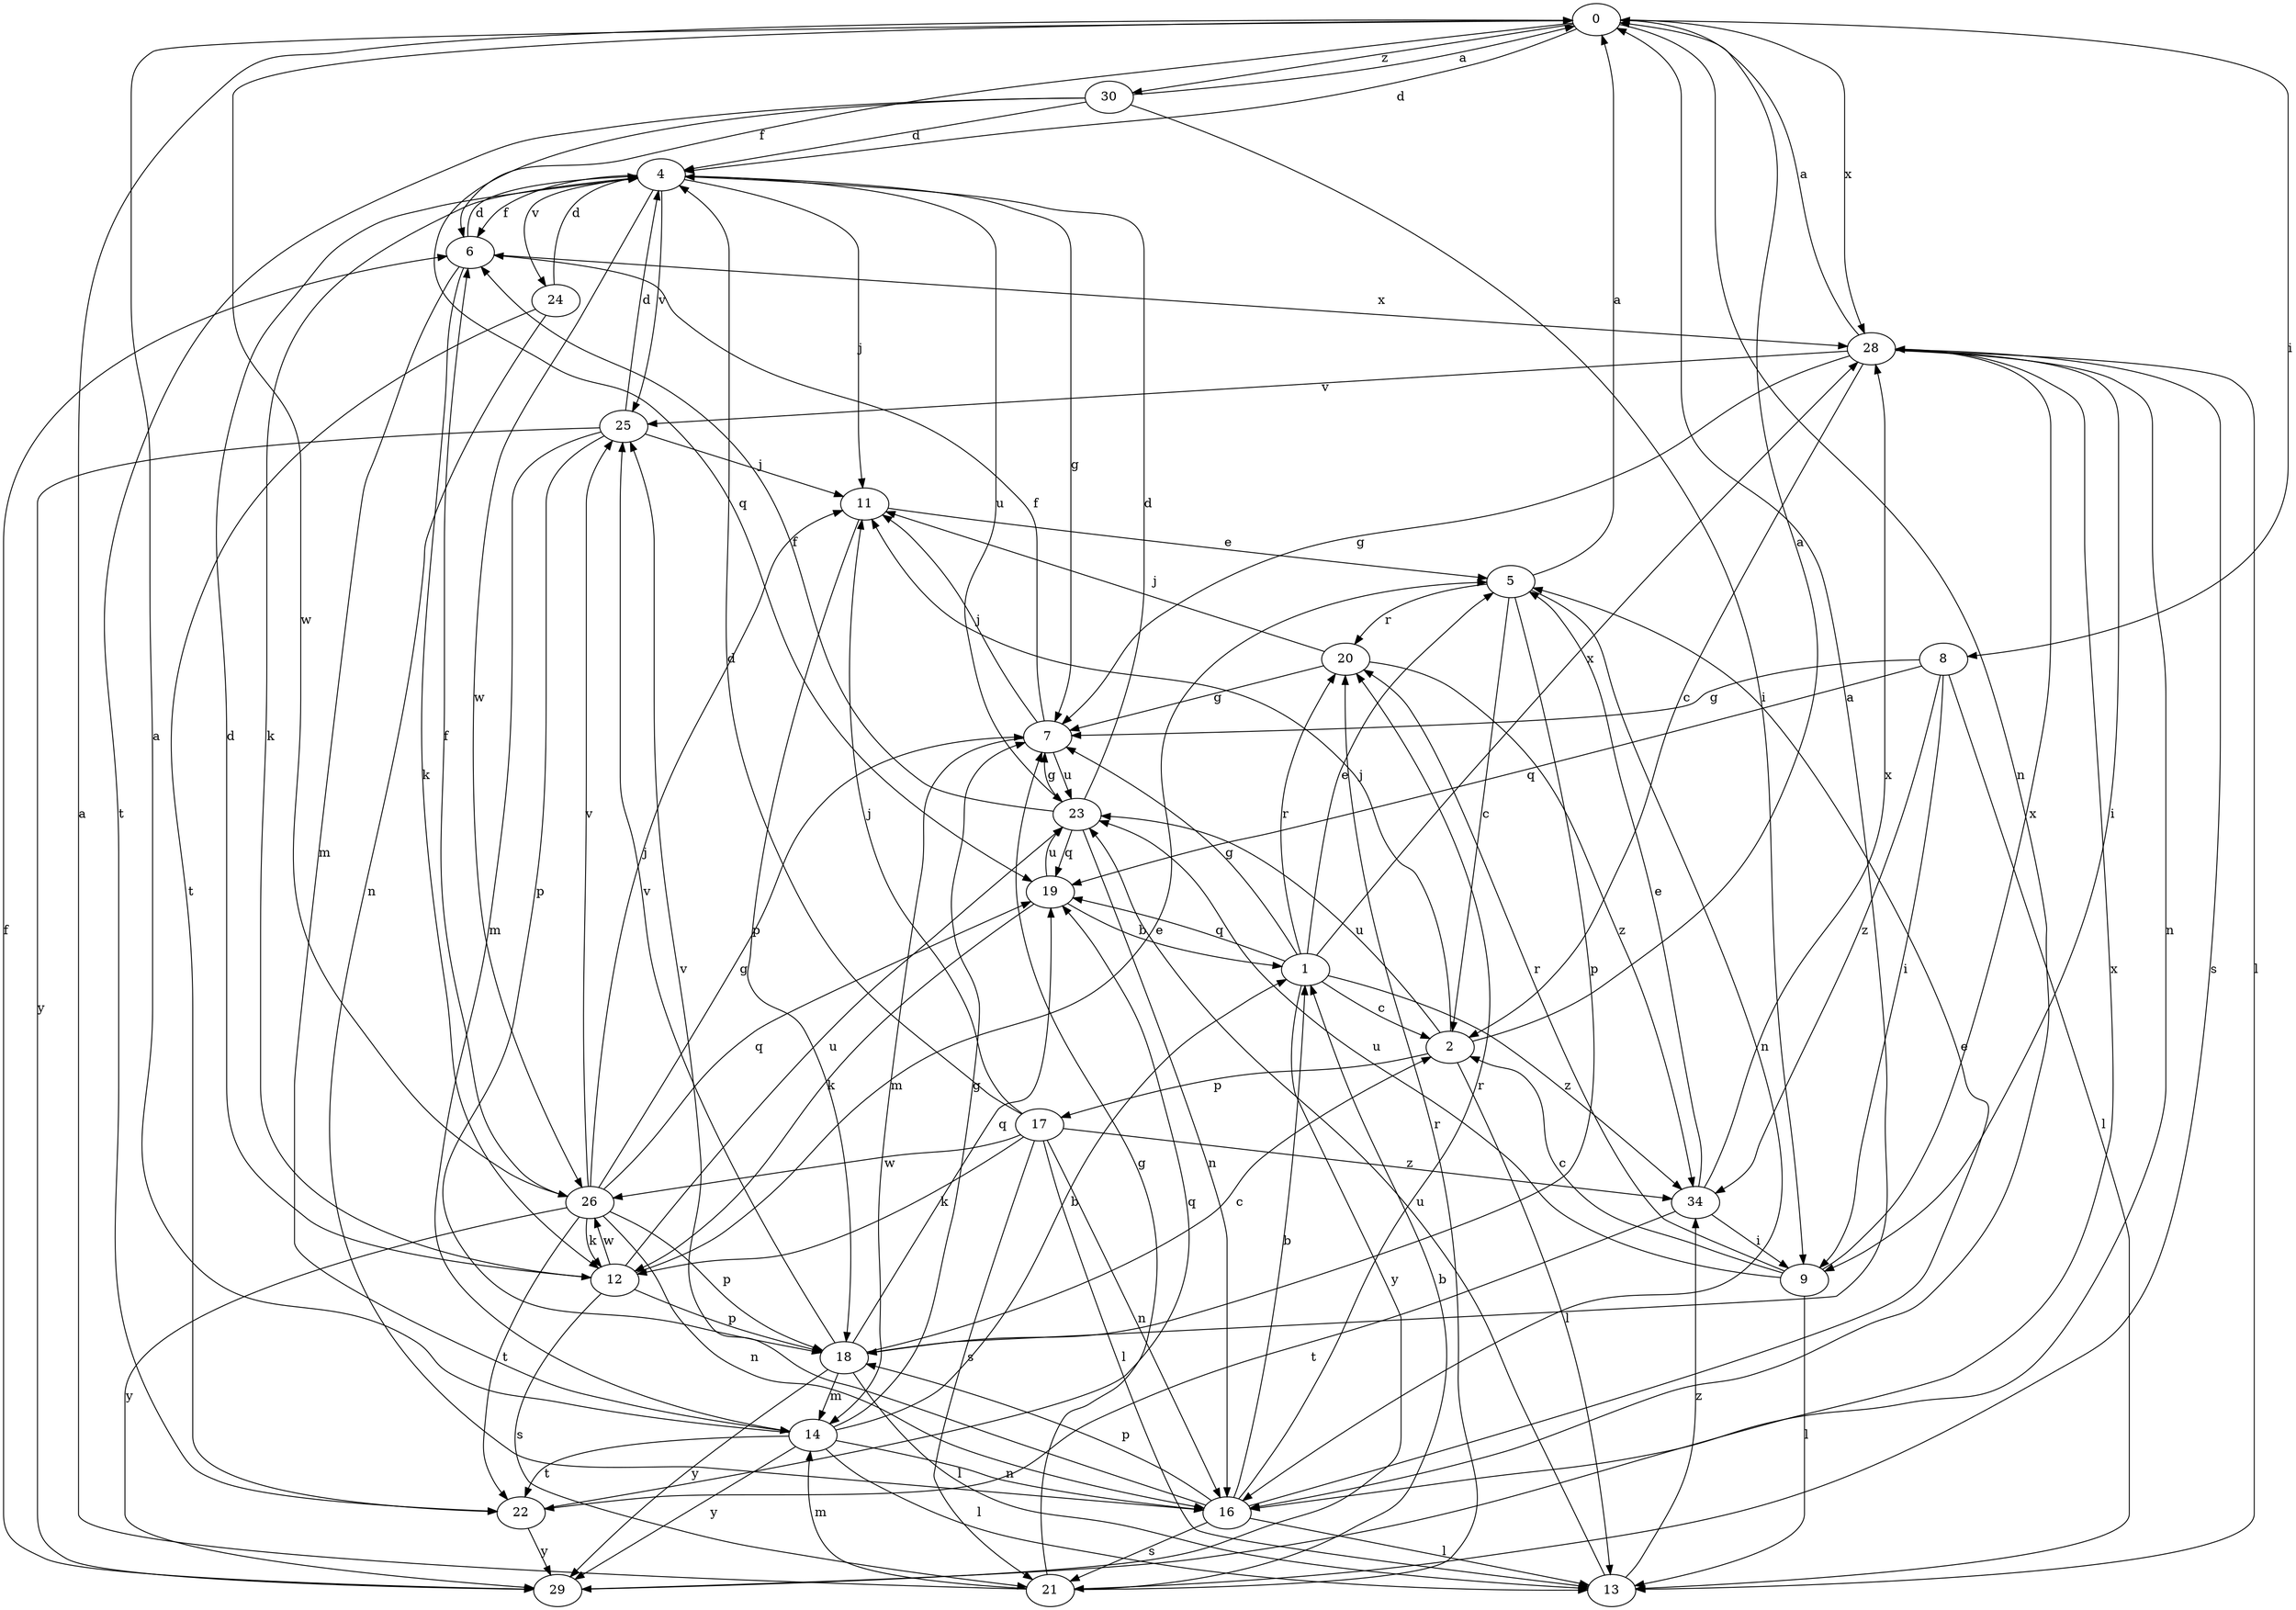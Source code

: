 strict digraph  {
0;
1;
2;
4;
5;
6;
7;
8;
9;
11;
12;
13;
14;
16;
17;
18;
19;
20;
21;
22;
23;
24;
25;
26;
28;
29;
30;
34;
0 -> 4  [label=d];
0 -> 6  [label=f];
0 -> 8  [label=i];
0 -> 16  [label=n];
0 -> 26  [label=w];
0 -> 28  [label=x];
0 -> 30  [label=z];
1 -> 2  [label=c];
1 -> 5  [label=e];
1 -> 7  [label=g];
1 -> 19  [label=q];
1 -> 20  [label=r];
1 -> 28  [label=x];
1 -> 29  [label=y];
1 -> 34  [label=z];
2 -> 0  [label=a];
2 -> 11  [label=j];
2 -> 13  [label=l];
2 -> 17  [label=p];
2 -> 23  [label=u];
4 -> 6  [label=f];
4 -> 7  [label=g];
4 -> 11  [label=j];
4 -> 12  [label=k];
4 -> 23  [label=u];
4 -> 24  [label=v];
4 -> 25  [label=v];
4 -> 26  [label=w];
5 -> 0  [label=a];
5 -> 2  [label=c];
5 -> 16  [label=n];
5 -> 18  [label=p];
5 -> 20  [label=r];
6 -> 4  [label=d];
6 -> 12  [label=k];
6 -> 14  [label=m];
6 -> 28  [label=x];
7 -> 6  [label=f];
7 -> 11  [label=j];
7 -> 14  [label=m];
7 -> 23  [label=u];
8 -> 7  [label=g];
8 -> 9  [label=i];
8 -> 13  [label=l];
8 -> 19  [label=q];
8 -> 34  [label=z];
9 -> 2  [label=c];
9 -> 13  [label=l];
9 -> 20  [label=r];
9 -> 23  [label=u];
9 -> 28  [label=x];
11 -> 5  [label=e];
11 -> 18  [label=p];
12 -> 4  [label=d];
12 -> 5  [label=e];
12 -> 18  [label=p];
12 -> 21  [label=s];
12 -> 23  [label=u];
12 -> 26  [label=w];
13 -> 23  [label=u];
13 -> 34  [label=z];
14 -> 0  [label=a];
14 -> 1  [label=b];
14 -> 7  [label=g];
14 -> 13  [label=l];
14 -> 16  [label=n];
14 -> 22  [label=t];
14 -> 29  [label=y];
16 -> 1  [label=b];
16 -> 5  [label=e];
16 -> 13  [label=l];
16 -> 18  [label=p];
16 -> 20  [label=r];
16 -> 21  [label=s];
16 -> 25  [label=v];
17 -> 4  [label=d];
17 -> 11  [label=j];
17 -> 12  [label=k];
17 -> 13  [label=l];
17 -> 16  [label=n];
17 -> 21  [label=s];
17 -> 26  [label=w];
17 -> 34  [label=z];
18 -> 0  [label=a];
18 -> 2  [label=c];
18 -> 13  [label=l];
18 -> 14  [label=m];
18 -> 19  [label=q];
18 -> 25  [label=v];
18 -> 29  [label=y];
19 -> 1  [label=b];
19 -> 12  [label=k];
19 -> 23  [label=u];
20 -> 7  [label=g];
20 -> 11  [label=j];
20 -> 34  [label=z];
21 -> 0  [label=a];
21 -> 1  [label=b];
21 -> 7  [label=g];
21 -> 14  [label=m];
21 -> 20  [label=r];
22 -> 19  [label=q];
22 -> 29  [label=y];
23 -> 4  [label=d];
23 -> 6  [label=f];
23 -> 7  [label=g];
23 -> 16  [label=n];
23 -> 19  [label=q];
24 -> 4  [label=d];
24 -> 16  [label=n];
24 -> 22  [label=t];
25 -> 4  [label=d];
25 -> 11  [label=j];
25 -> 14  [label=m];
25 -> 18  [label=p];
25 -> 29  [label=y];
26 -> 6  [label=f];
26 -> 7  [label=g];
26 -> 11  [label=j];
26 -> 12  [label=k];
26 -> 16  [label=n];
26 -> 18  [label=p];
26 -> 19  [label=q];
26 -> 22  [label=t];
26 -> 25  [label=v];
26 -> 29  [label=y];
28 -> 0  [label=a];
28 -> 2  [label=c];
28 -> 7  [label=g];
28 -> 9  [label=i];
28 -> 13  [label=l];
28 -> 16  [label=n];
28 -> 21  [label=s];
28 -> 25  [label=v];
29 -> 6  [label=f];
29 -> 28  [label=x];
30 -> 0  [label=a];
30 -> 4  [label=d];
30 -> 9  [label=i];
30 -> 19  [label=q];
30 -> 22  [label=t];
34 -> 5  [label=e];
34 -> 9  [label=i];
34 -> 22  [label=t];
34 -> 28  [label=x];
}
